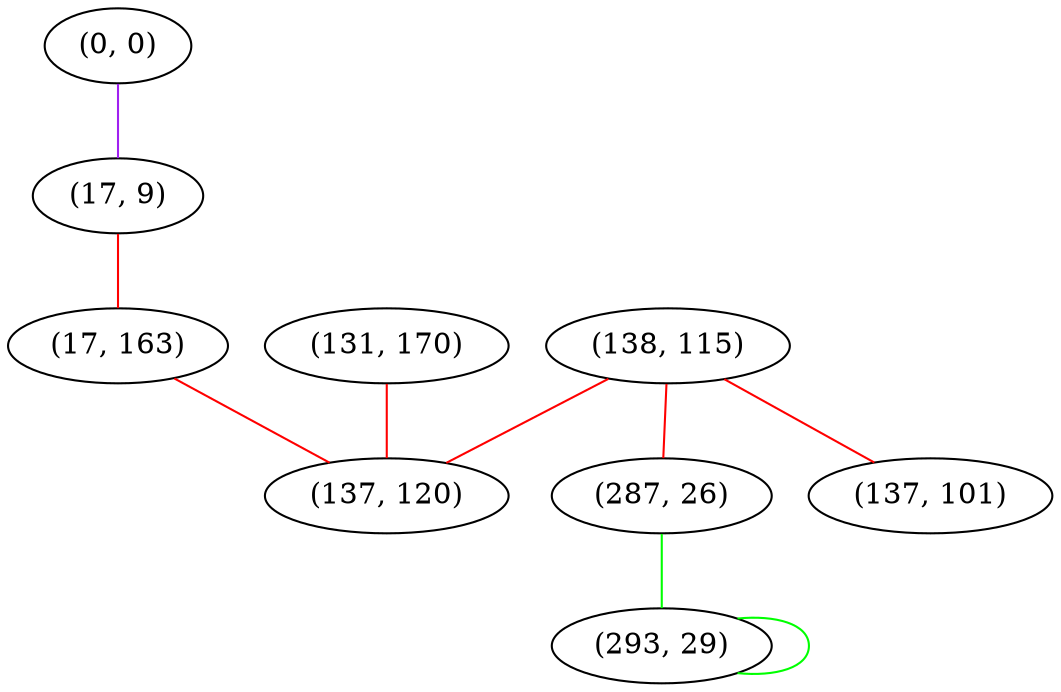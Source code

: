 graph "" {
"(0, 0)";
"(17, 9)";
"(131, 170)";
"(138, 115)";
"(287, 26)";
"(17, 163)";
"(137, 101)";
"(137, 120)";
"(293, 29)";
"(0, 0)" -- "(17, 9)"  [color=purple, key=0, weight=4];
"(17, 9)" -- "(17, 163)"  [color=red, key=0, weight=1];
"(131, 170)" -- "(137, 120)"  [color=red, key=0, weight=1];
"(138, 115)" -- "(137, 101)"  [color=red, key=0, weight=1];
"(138, 115)" -- "(137, 120)"  [color=red, key=0, weight=1];
"(138, 115)" -- "(287, 26)"  [color=red, key=0, weight=1];
"(287, 26)" -- "(293, 29)"  [color=green, key=0, weight=2];
"(17, 163)" -- "(137, 120)"  [color=red, key=0, weight=1];
"(293, 29)" -- "(293, 29)"  [color=green, key=0, weight=2];
}
